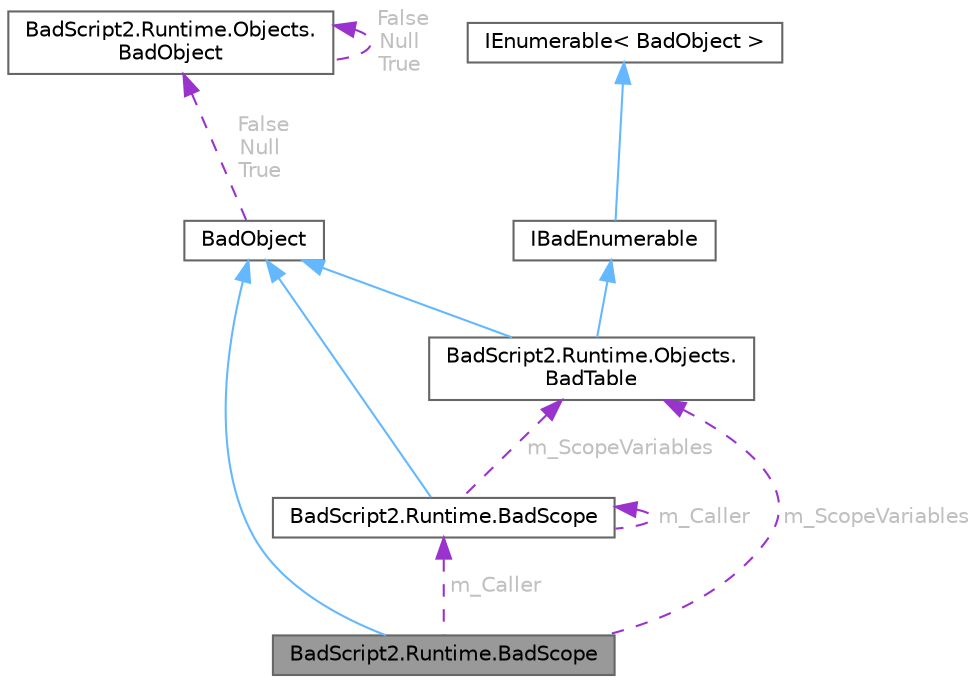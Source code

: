 digraph "BadScript2.Runtime.BadScope"
{
 // LATEX_PDF_SIZE
  bgcolor="transparent";
  edge [fontname=Helvetica,fontsize=10,labelfontname=Helvetica,labelfontsize=10];
  node [fontname=Helvetica,fontsize=10,shape=box,height=0.2,width=0.4];
  Node1 [id="Node000001",label="BadScript2.Runtime.BadScope",height=0.2,width=0.4,color="gray40", fillcolor="grey60", style="filled", fontcolor="black",tooltip="Implements the Scope for the Script Engine."];
  Node2 -> Node1 [id="edge1_Node000001_Node000002",dir="back",color="steelblue1",style="solid",tooltip=" "];
  Node2 [id="Node000002",label="BadObject",height=0.2,width=0.4,color="gray40", fillcolor="white", style="filled",URL="$class_bad_script2_1_1_runtime_1_1_objects_1_1_bad_object.html",tooltip=" "];
  Node3 -> Node2 [id="edge2_Node000002_Node000003",dir="back",color="darkorchid3",style="dashed",tooltip=" ",label=" False\nNull\nTrue",fontcolor="grey" ];
  Node3 [id="Node000003",label="BadScript2.Runtime.Objects.\lBadObject",height=0.2,width=0.4,color="gray40", fillcolor="white", style="filled",URL="$class_bad_script2_1_1_runtime_1_1_objects_1_1_bad_object.html",tooltip=" "];
  Node3 -> Node3 [id="edge3_Node000003_Node000003",dir="back",color="darkorchid3",style="dashed",tooltip=" ",label=" False\nNull\nTrue",fontcolor="grey" ];
  Node4 -> Node1 [id="edge4_Node000001_Node000004",dir="back",color="darkorchid3",style="dashed",tooltip=" ",label=" m_Caller",fontcolor="grey" ];
  Node4 [id="Node000004",label="BadScript2.Runtime.BadScope",height=0.2,width=0.4,color="gray40", fillcolor="white", style="filled",URL="$class_bad_script2_1_1_runtime_1_1_bad_scope.html",tooltip="Implements the Scope for the Script Engine."];
  Node2 -> Node4 [id="edge5_Node000004_Node000002",dir="back",color="steelblue1",style="solid",tooltip=" "];
  Node4 -> Node4 [id="edge6_Node000004_Node000004",dir="back",color="darkorchid3",style="dashed",tooltip=" ",label=" m_Caller",fontcolor="grey" ];
  Node5 -> Node4 [id="edge7_Node000004_Node000005",dir="back",color="darkorchid3",style="dashed",tooltip=" ",label=" m_ScopeVariables",fontcolor="grey" ];
  Node5 [id="Node000005",label="BadScript2.Runtime.Objects.\lBadTable",height=0.2,width=0.4,color="gray40", fillcolor="white", style="filled",URL="$class_bad_script2_1_1_runtime_1_1_objects_1_1_bad_table.html",tooltip="Implements a Table Structure for the BadScript Language."];
  Node2 -> Node5 [id="edge8_Node000005_Node000002",dir="back",color="steelblue1",style="solid",tooltip=" "];
  Node6 -> Node5 [id="edge9_Node000005_Node000006",dir="back",color="steelblue1",style="solid",tooltip=" "];
  Node6 [id="Node000006",label="IBadEnumerable",height=0.2,width=0.4,color="gray40", fillcolor="white", style="filled",URL="$interface_bad_script2_1_1_runtime_1_1_interop_1_1_i_bad_enumerable.html",tooltip=" "];
  Node7 -> Node6 [id="edge10_Node000006_Node000007",dir="back",color="steelblue1",style="solid",tooltip=" "];
  Node7 [id="Node000007",label="IEnumerable\< BadObject \>",height=0.2,width=0.4,color="gray40", fillcolor="white", style="filled",tooltip=" "];
  Node5 -> Node1 [id="edge11_Node000001_Node000005",dir="back",color="darkorchid3",style="dashed",tooltip=" ",label=" m_ScopeVariables",fontcolor="grey" ];
}
